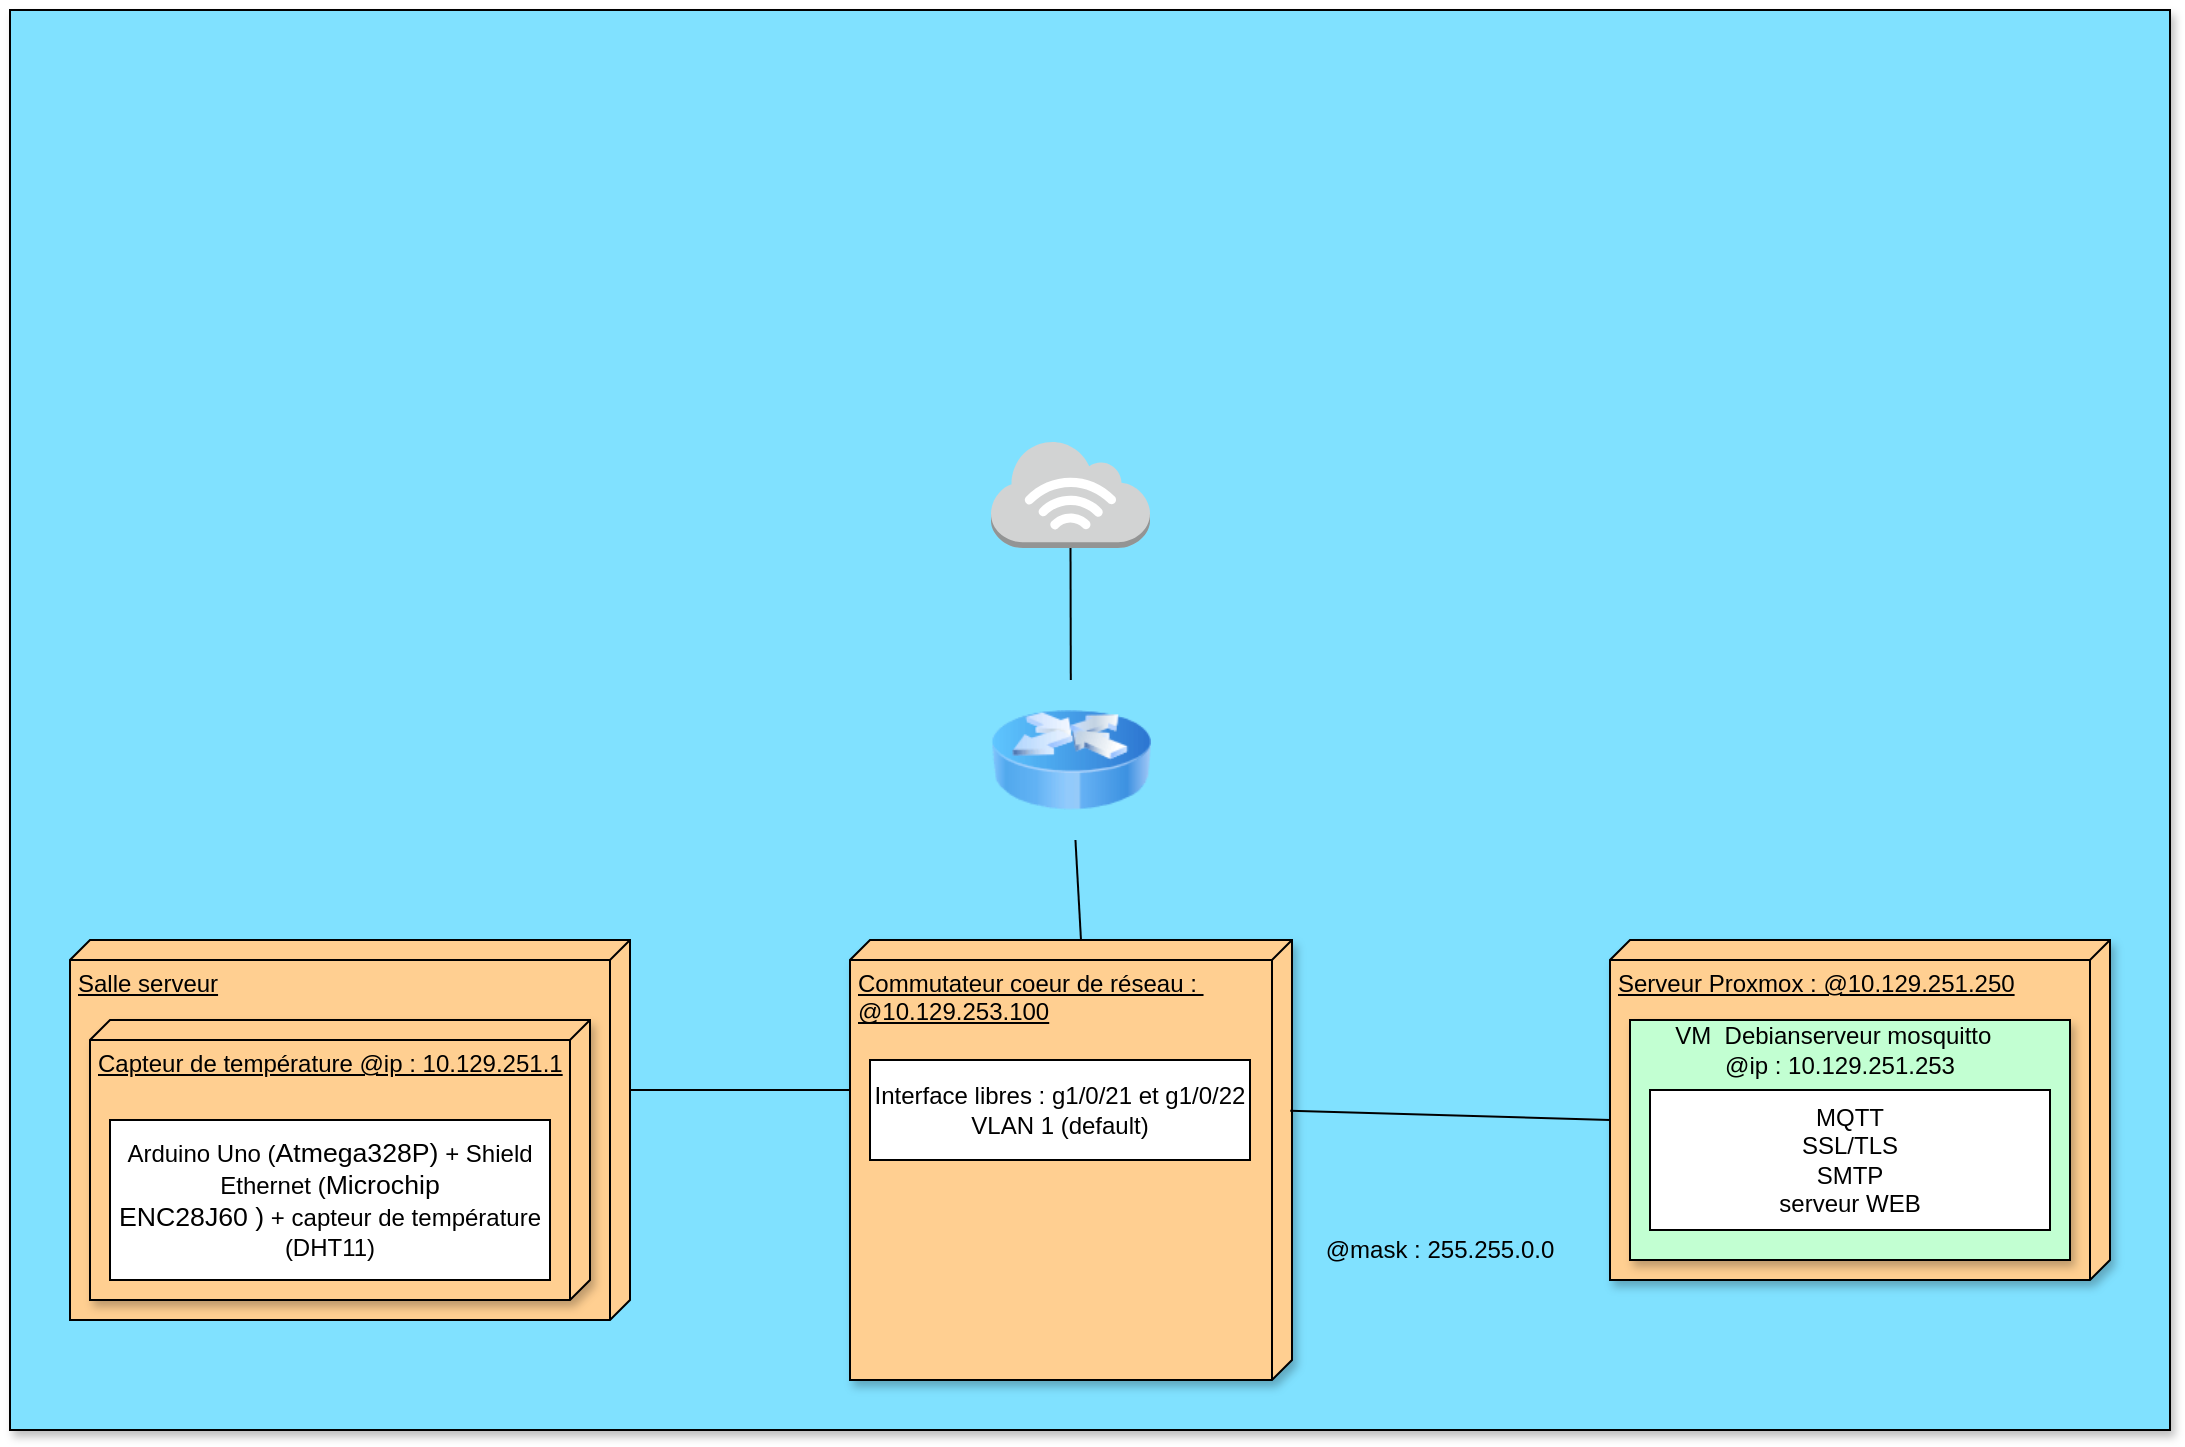 <mxfile version="24.7.5">
  <diagram name="Page-1" id="7XKxVskrSYzWij41y6TY">
    <mxGraphModel dx="2117" dy="1886" grid="1" gridSize="10" guides="1" tooltips="1" connect="1" arrows="1" fold="1" page="1" pageScale="1" pageWidth="827" pageHeight="1169" math="0" shadow="0">
      <root>
        <mxCell id="0" />
        <mxCell id="1" parent="0" />
        <mxCell id="0kDpFokZi4Miojhcq2RK-10" value="" style="rounded=0;whiteSpace=wrap;html=1;shadow=1;fillColor=#80E1FF;" parent="1" vertex="1">
          <mxGeometry x="-310" y="-285" width="1080" height="710" as="geometry" />
        </mxCell>
        <mxCell id="V2J-SGUirkFo1w58Hbav-22" value="&lt;span style=&quot;text-align: center;&quot;&gt;Salle serveur&lt;/span&gt;" style="verticalAlign=top;align=left;spacingTop=8;spacingLeft=2;spacingRight=12;shape=cube;size=10;direction=south;fontStyle=4;html=1;whiteSpace=wrap;strokeColor=default;fontFamily=Helvetica;fontSize=12;fontColor=default;fillColor=#FFCF91;" parent="1" vertex="1">
          <mxGeometry x="-280" y="180" width="280" height="190" as="geometry" />
        </mxCell>
        <mxCell id="0kDpFokZi4Miojhcq2RK-1" value="Serveur Proxmox : @10.129.251.250" style="verticalAlign=top;align=left;spacingTop=8;spacingLeft=2;spacingRight=12;shape=cube;size=10;direction=south;fontStyle=4;html=1;whiteSpace=wrap;shadow=1;fillColor=#FFCF91;" parent="1" vertex="1">
          <mxGeometry x="490" y="180" width="250" height="170" as="geometry" />
        </mxCell>
        <mxCell id="0kDpFokZi4Miojhcq2RK-3" value="" style="rounded=0;whiteSpace=wrap;html=1;shadow=1;fillColor=#C2FFD2;" parent="1" vertex="1">
          <mxGeometry x="500" y="220" width="220" height="120" as="geometry" />
        </mxCell>
        <mxCell id="0kDpFokZi4Miojhcq2RK-5" value="Capteur de température @ip : 10.129.251.1&lt;div&gt;&lt;div&gt;&lt;br style=&quot;text-align: center;&quot;&gt;&lt;/div&gt;&lt;/div&gt;" style="verticalAlign=top;align=left;spacingTop=8;spacingLeft=2;spacingRight=12;shape=cube;size=10;direction=south;fontStyle=4;html=1;whiteSpace=wrap;shadow=1;fillColor=#FFCF91;" parent="1" vertex="1">
          <mxGeometry x="-270" y="220" width="250" height="140" as="geometry" />
        </mxCell>
        <mxCell id="0kDpFokZi4Miojhcq2RK-6" value="" style="rounded=0;whiteSpace=wrap;html=1;" parent="1" vertex="1">
          <mxGeometry x="-260" y="270" width="220" height="80" as="geometry" />
        </mxCell>
        <mxCell id="0kDpFokZi4Miojhcq2RK-7" value="Commutateur coeur de réseau :&amp;nbsp;&lt;div&gt;@10.129.253.100&lt;/div&gt;" style="verticalAlign=top;align=left;spacingTop=8;spacingLeft=2;spacingRight=12;shape=cube;size=10;direction=south;fontStyle=4;html=1;whiteSpace=wrap;shadow=1;fillColor=#FFCF91;" parent="1" vertex="1">
          <mxGeometry x="110" y="180" width="221" height="220" as="geometry" />
        </mxCell>
        <mxCell id="0kDpFokZi4Miojhcq2RK-11" value="@mask : 255.255.0.0" style="text;html=1;align=center;verticalAlign=middle;whiteSpace=wrap;rounded=0;" parent="1" vertex="1">
          <mxGeometry x="340" y="320" width="130" height="30" as="geometry" />
        </mxCell>
        <mxCell id="0kDpFokZi4Miojhcq2RK-12" value="VM&amp;nbsp; Debianserveur mosquitto&amp;nbsp;&amp;nbsp;&lt;div&gt;@ip : 10.129.251.253&lt;/div&gt;" style="text;html=1;align=center;verticalAlign=middle;whiteSpace=wrap;rounded=0;" parent="1" vertex="1">
          <mxGeometry x="500" y="220" width="210" height="30" as="geometry" />
        </mxCell>
        <mxCell id="0kDpFokZi4Miojhcq2RK-15" value="" style="rounded=0;whiteSpace=wrap;html=1;" parent="1" vertex="1">
          <mxGeometry x="510" y="255" width="200" height="70" as="geometry" />
        </mxCell>
        <mxCell id="V2J-SGUirkFo1w58Hbav-1" value="MQTT&lt;div&gt;SSL/TLS&lt;/div&gt;&lt;div&gt;SMTP&lt;/div&gt;&lt;div&gt;serveur WEB&lt;/div&gt;" style="text;html=1;align=center;verticalAlign=middle;whiteSpace=wrap;rounded=0;shadow=1;" parent="1" vertex="1">
          <mxGeometry x="510" y="260" width="200" height="60" as="geometry" />
        </mxCell>
        <mxCell id="V2J-SGUirkFo1w58Hbav-11" style="edgeStyle=orthogonalEdgeStyle;rounded=0;orthogonalLoop=1;jettySize=auto;html=1;exitX=0.5;exitY=1;exitDx=0;exitDy=0;" parent="1" edge="1">
          <mxGeometry relative="1" as="geometry">
            <mxPoint x="630" y="280" as="sourcePoint" />
            <mxPoint x="630" y="280" as="targetPoint" />
          </mxGeometry>
        </mxCell>
        <mxCell id="rPk8PY3GtbA8d-U7c-WJ-2" value="" style="rounded=0;whiteSpace=wrap;html=1;" vertex="1" parent="1">
          <mxGeometry x="120" y="240" width="190" height="50" as="geometry" />
        </mxCell>
        <mxCell id="0kDpFokZi4Miojhcq2RK-9" value="Interface libres : g1/0/21 et g1/0/22&lt;div&gt;VLAN 1 (default)&lt;/div&gt;" style="text;html=1;align=center;verticalAlign=middle;whiteSpace=wrap;rounded=0;" parent="1" vertex="1">
          <mxGeometry x="120" y="245" width="190" height="40" as="geometry" />
        </mxCell>
        <mxCell id="rPk8PY3GtbA8d-U7c-WJ-3" value="" style="endArrow=none;html=1;rounded=0;exitX=0;exitY=0;exitDx=75;exitDy=0;exitPerimeter=0;" edge="1" parent="1" source="V2J-SGUirkFo1w58Hbav-22">
          <mxGeometry width="50" height="50" relative="1" as="geometry">
            <mxPoint x="300" y="310" as="sourcePoint" />
            <mxPoint x="110" y="255" as="targetPoint" />
          </mxGeometry>
        </mxCell>
        <mxCell id="rPk8PY3GtbA8d-U7c-WJ-4" value="" style="endArrow=none;html=1;rounded=0;exitX=0.388;exitY=0.004;exitDx=0;exitDy=0;exitPerimeter=0;entryX=0;entryY=0;entryDx=90;entryDy=250;entryPerimeter=0;" edge="1" parent="1" source="0kDpFokZi4Miojhcq2RK-7" target="0kDpFokZi4Miojhcq2RK-1">
          <mxGeometry width="50" height="50" relative="1" as="geometry">
            <mxPoint x="360" y="264.5" as="sourcePoint" />
            <mxPoint x="480" y="264.5" as="targetPoint" />
          </mxGeometry>
        </mxCell>
        <mxCell id="rPk8PY3GtbA8d-U7c-WJ-5" value="Arduino Uno (&lt;span style=&quot;font-size:10.0pt;font-family:&amp;quot;Arial&amp;quot;,sans-serif;&lt;br/&gt;mso-fareast-font-family:&amp;quot;Times New Roman&amp;quot;;mso-bidi-font-family:&amp;quot;Times New Roman&amp;quot;;&lt;br/&gt;mso-ansi-language:FR;mso-fareast-language:FR;mso-bidi-language:AR-SA&quot;&gt;Atmega328P)&lt;/span&gt;&amp;nbsp;+ Shield Ethernet (&lt;span style=&quot;font-size:10.0pt;font-family:&amp;quot;Arial&amp;quot;,sans-serif;&lt;br/&gt;mso-fareast-font-family:&amp;quot;Times New Roman&amp;quot;;mso-bidi-font-family:&amp;quot;Times New Roman&amp;quot;;&lt;br/&gt;mso-ansi-language:FR;mso-fareast-language:FR;mso-bidi-language:AR-SA&quot;&gt;Microchip&lt;br&gt;ENC28J60 )&lt;/span&gt;&amp;nbsp;+ capteur de température (DHT11)" style="text;html=1;align=center;verticalAlign=middle;whiteSpace=wrap;rounded=0;" vertex="1" parent="1">
          <mxGeometry x="-260" y="270" width="220" height="80" as="geometry" />
        </mxCell>
        <mxCell id="rPk8PY3GtbA8d-U7c-WJ-7" value="" style="outlineConnect=0;dashed=0;verticalLabelPosition=bottom;verticalAlign=top;align=center;html=1;shape=mxgraph.aws3.internet_3;fillColor=#D2D3D3;gradientColor=none;" vertex="1" parent="1">
          <mxGeometry x="180.5" y="-70" width="79.5" height="54" as="geometry" />
        </mxCell>
        <mxCell id="rPk8PY3GtbA8d-U7c-WJ-8" value="" style="endArrow=none;html=1;rounded=0;entryX=0;entryY=0;entryDx=0;entryDy=105.5;entryPerimeter=0;" edge="1" parent="1" source="rPk8PY3GtbA8d-U7c-WJ-11" target="0kDpFokZi4Miojhcq2RK-7">
          <mxGeometry width="50" height="50" relative="1" as="geometry">
            <mxPoint x="220.5" y="60" as="sourcePoint" />
            <mxPoint x="120" y="265" as="targetPoint" />
          </mxGeometry>
        </mxCell>
        <mxCell id="rPk8PY3GtbA8d-U7c-WJ-9" value="" style="endArrow=none;html=1;rounded=0;exitX=0.5;exitY=1;exitDx=0;exitDy=0;exitPerimeter=0;" edge="1" parent="1" source="rPk8PY3GtbA8d-U7c-WJ-7" target="rPk8PY3GtbA8d-U7c-WJ-11">
          <mxGeometry width="50" height="50" relative="1" as="geometry">
            <mxPoint x="20" y="275" as="sourcePoint" />
            <mxPoint x="219.735" y="-20" as="targetPoint" />
          </mxGeometry>
        </mxCell>
        <mxCell id="rPk8PY3GtbA8d-U7c-WJ-11" value="" style="image;html=1;image=img/lib/clip_art/networking/Router_Icon_128x128.png" vertex="1" parent="1">
          <mxGeometry x="180.5" y="50" width="80" height="80" as="geometry" />
        </mxCell>
      </root>
    </mxGraphModel>
  </diagram>
</mxfile>
